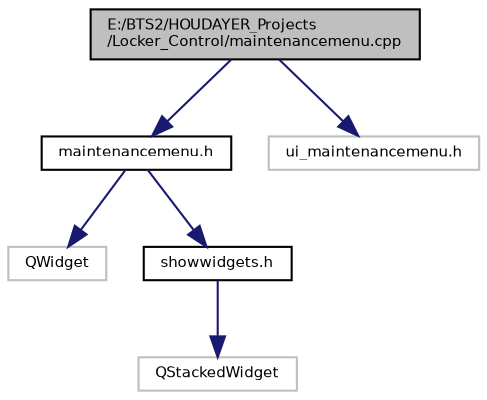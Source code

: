 digraph "E:/BTS2/HOUDAYER_Projects/Locker_Control/maintenancemenu.cpp"
{
 // INTERACTIVE_SVG=YES
  bgcolor="transparent";
  edge [fontname="Helvetica",fontsize="7",labelfontname="Helvetica",labelfontsize="7"];
  node [fontname="Helvetica",fontsize="7",shape=record];
  Node1 [label="E:/BTS2/HOUDAYER_Projects\l/Locker_Control/maintenancemenu.cpp",height=0.2,width=0.4,color="black", fillcolor="grey75", style="filled", fontcolor="black"];
  Node1 -> Node2 [color="midnightblue",fontsize="7",style="solid",fontname="Helvetica"];
  Node2 [label="maintenancemenu.h",height=0.2,width=0.4,color="black",URL="$maintenancemenu_8h.html"];
  Node2 -> Node3 [color="midnightblue",fontsize="7",style="solid",fontname="Helvetica"];
  Node3 [label="QWidget",height=0.2,width=0.4,color="grey75"];
  Node2 -> Node4 [color="midnightblue",fontsize="7",style="solid",fontname="Helvetica"];
  Node4 [label="showwidgets.h",height=0.2,width=0.4,color="black",URL="$showwidgets_8h.html"];
  Node4 -> Node5 [color="midnightblue",fontsize="7",style="solid",fontname="Helvetica"];
  Node5 [label="QStackedWidget",height=0.2,width=0.4,color="grey75"];
  Node1 -> Node6 [color="midnightblue",fontsize="7",style="solid",fontname="Helvetica"];
  Node6 [label="ui_maintenancemenu.h",height=0.2,width=0.4,color="grey75"];
}
